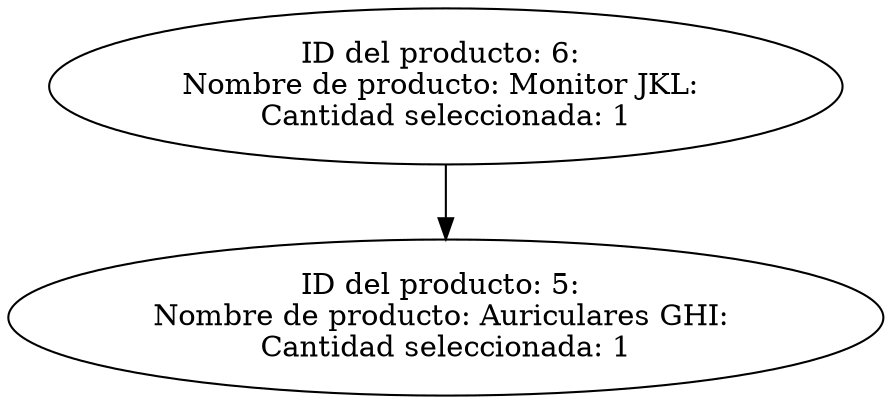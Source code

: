 digraph G {
nodo0 [label="ID del producto: 6: 
Nombre de producto: Monitor JKL: 
Cantidad seleccionada: 1"];
nodo0 -> nodo1;
nodo1 [label="ID del producto: 5: 
Nombre de producto: Auriculares GHI: 
Cantidad seleccionada: 1"];
}